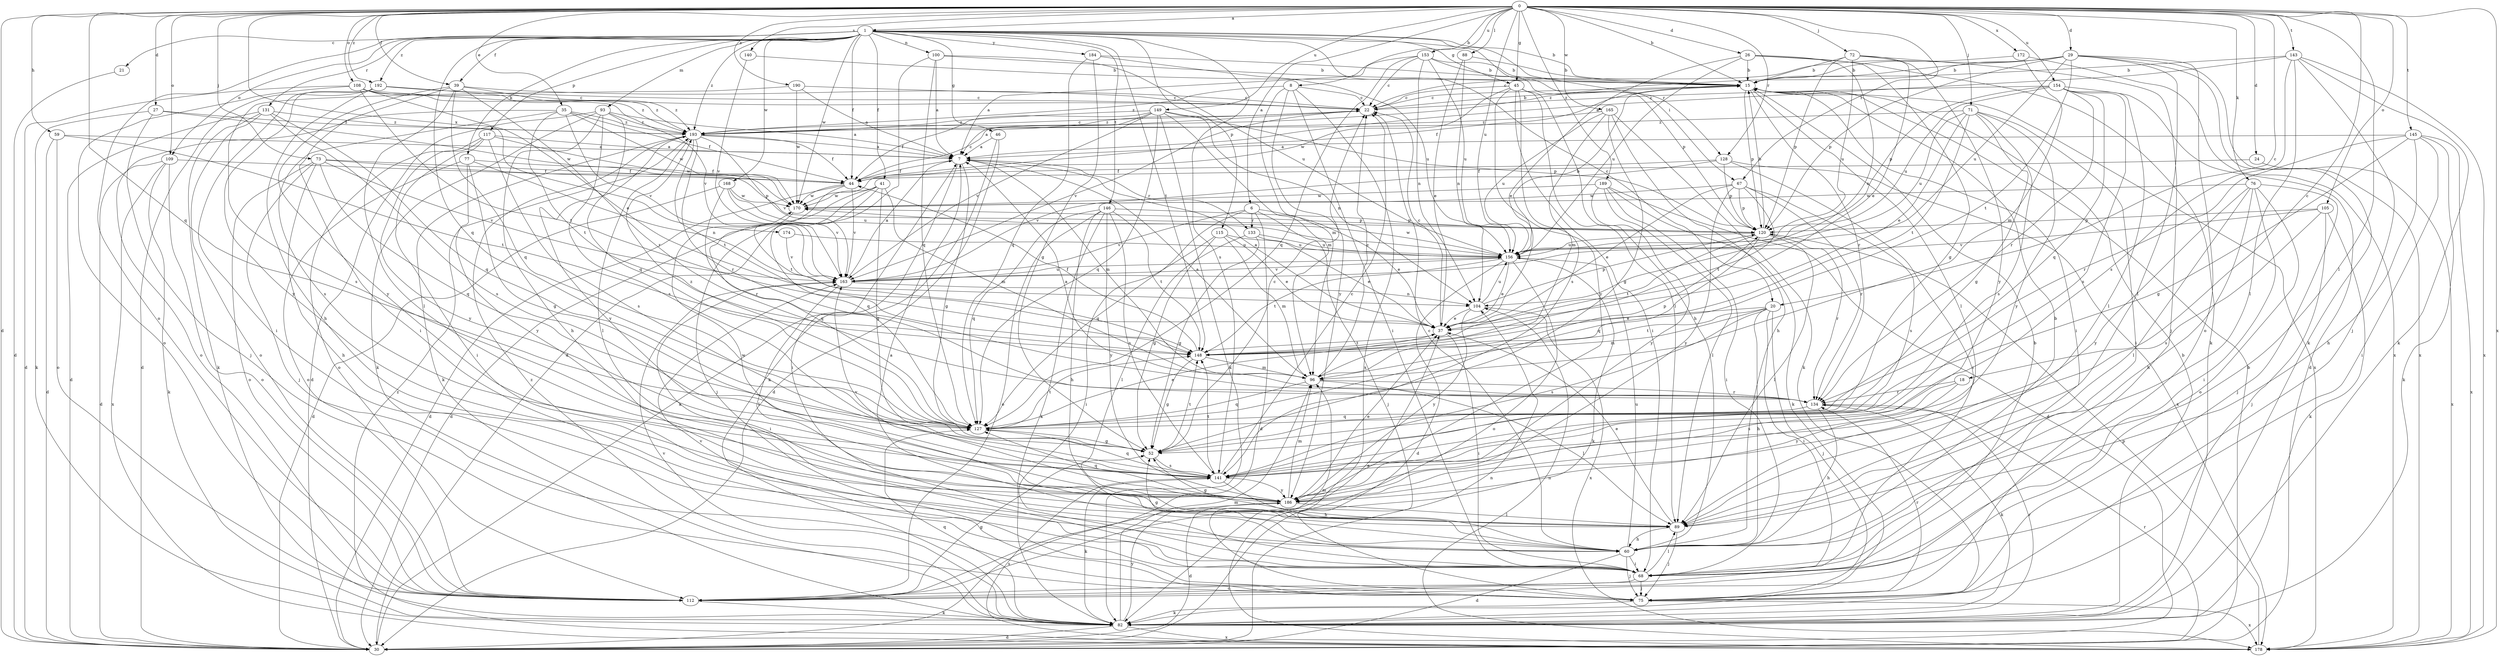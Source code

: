 strict digraph  {
0;
1;
6;
7;
8;
15;
18;
20;
21;
22;
24;
26;
27;
29;
30;
35;
37;
39;
41;
44;
45;
46;
52;
59;
60;
67;
68;
71;
72;
73;
75;
76;
77;
82;
88;
89;
93;
96;
100;
104;
105;
108;
109;
112;
115;
117;
120;
127;
128;
131;
133;
134;
140;
141;
143;
145;
146;
148;
149;
153;
154;
156;
163;
165;
168;
170;
172;
174;
178;
184;
186;
189;
190;
192;
193;
0 -> 1  [label=a];
0 -> 6  [label=a];
0 -> 8  [label=b];
0 -> 15  [label=b];
0 -> 18  [label=c];
0 -> 20  [label=c];
0 -> 24  [label=d];
0 -> 26  [label=d];
0 -> 27  [label=d];
0 -> 29  [label=d];
0 -> 30  [label=d];
0 -> 35  [label=e];
0 -> 39  [label=f];
0 -> 45  [label=g];
0 -> 59  [label=h];
0 -> 67  [label=i];
0 -> 71  [label=j];
0 -> 72  [label=j];
0 -> 73  [label=j];
0 -> 76  [label=k];
0 -> 88  [label=l];
0 -> 89  [label=l];
0 -> 105  [label=o];
0 -> 108  [label=o];
0 -> 109  [label=o];
0 -> 127  [label=q];
0 -> 128  [label=r];
0 -> 140  [label=s];
0 -> 143  [label=t];
0 -> 145  [label=t];
0 -> 149  [label=u];
0 -> 153  [label=u];
0 -> 154  [label=u];
0 -> 156  [label=u];
0 -> 165  [label=w];
0 -> 172  [label=x];
0 -> 174  [label=x];
0 -> 178  [label=x];
0 -> 189  [label=z];
0 -> 190  [label=z];
0 -> 192  [label=z];
1 -> 15  [label=b];
1 -> 20  [label=c];
1 -> 21  [label=c];
1 -> 39  [label=f];
1 -> 41  [label=f];
1 -> 44  [label=f];
1 -> 45  [label=g];
1 -> 46  [label=g];
1 -> 67  [label=i];
1 -> 77  [label=k];
1 -> 93  [label=m];
1 -> 100  [label=n];
1 -> 109  [label=o];
1 -> 112  [label=o];
1 -> 115  [label=p];
1 -> 117  [label=p];
1 -> 127  [label=q];
1 -> 128  [label=r];
1 -> 131  [label=r];
1 -> 141  [label=s];
1 -> 146  [label=t];
1 -> 148  [label=t];
1 -> 168  [label=w];
1 -> 170  [label=w];
1 -> 184  [label=y];
1 -> 192  [label=z];
1 -> 193  [label=z];
6 -> 30  [label=d];
6 -> 37  [label=e];
6 -> 75  [label=j];
6 -> 127  [label=q];
6 -> 133  [label=r];
6 -> 163  [label=v];
7 -> 44  [label=f];
7 -> 52  [label=g];
7 -> 68  [label=i];
7 -> 96  [label=m];
7 -> 133  [label=r];
8 -> 22  [label=c];
8 -> 68  [label=i];
8 -> 96  [label=m];
8 -> 178  [label=x];
8 -> 186  [label=y];
8 -> 193  [label=z];
15 -> 22  [label=c];
15 -> 44  [label=f];
15 -> 68  [label=i];
15 -> 89  [label=l];
15 -> 120  [label=p];
15 -> 134  [label=r];
15 -> 178  [label=x];
18 -> 134  [label=r];
18 -> 141  [label=s];
18 -> 186  [label=y];
20 -> 37  [label=e];
20 -> 60  [label=h];
20 -> 68  [label=i];
20 -> 75  [label=j];
20 -> 96  [label=m];
20 -> 141  [label=s];
20 -> 148  [label=t];
21 -> 30  [label=d];
22 -> 15  [label=b];
22 -> 163  [label=v];
22 -> 193  [label=z];
24 -> 44  [label=f];
24 -> 178  [label=x];
26 -> 15  [label=b];
26 -> 37  [label=e];
26 -> 52  [label=g];
26 -> 82  [label=k];
26 -> 104  [label=n];
26 -> 156  [label=u];
27 -> 75  [label=j];
27 -> 82  [label=k];
27 -> 170  [label=w];
27 -> 193  [label=z];
29 -> 15  [label=b];
29 -> 22  [label=c];
29 -> 82  [label=k];
29 -> 89  [label=l];
29 -> 112  [label=o];
29 -> 120  [label=p];
29 -> 148  [label=t];
29 -> 156  [label=u];
29 -> 178  [label=x];
29 -> 193  [label=z];
30 -> 7  [label=a];
30 -> 15  [label=b];
30 -> 104  [label=n];
30 -> 134  [label=r];
35 -> 44  [label=f];
35 -> 112  [label=o];
35 -> 141  [label=s];
35 -> 148  [label=t];
35 -> 163  [label=v];
35 -> 170  [label=w];
35 -> 193  [label=z];
37 -> 7  [label=a];
37 -> 22  [label=c];
37 -> 68  [label=i];
37 -> 148  [label=t];
39 -> 22  [label=c];
39 -> 68  [label=i];
39 -> 89  [label=l];
39 -> 127  [label=q];
39 -> 134  [label=r];
39 -> 186  [label=y];
39 -> 193  [label=z];
41 -> 30  [label=d];
41 -> 52  [label=g];
41 -> 75  [label=j];
41 -> 96  [label=m];
41 -> 127  [label=q];
41 -> 170  [label=w];
44 -> 22  [label=c];
44 -> 30  [label=d];
44 -> 148  [label=t];
44 -> 163  [label=v];
44 -> 170  [label=w];
45 -> 22  [label=c];
45 -> 60  [label=h];
45 -> 68  [label=i];
45 -> 89  [label=l];
45 -> 141  [label=s];
45 -> 170  [label=w];
45 -> 186  [label=y];
46 -> 7  [label=a];
46 -> 30  [label=d];
46 -> 82  [label=k];
52 -> 22  [label=c];
52 -> 141  [label=s];
52 -> 148  [label=t];
59 -> 7  [label=a];
59 -> 30  [label=d];
59 -> 112  [label=o];
59 -> 148  [label=t];
60 -> 7  [label=a];
60 -> 15  [label=b];
60 -> 22  [label=c];
60 -> 30  [label=d];
60 -> 52  [label=g];
60 -> 68  [label=i];
60 -> 75  [label=j];
60 -> 156  [label=u];
67 -> 37  [label=e];
67 -> 120  [label=p];
67 -> 134  [label=r];
67 -> 141  [label=s];
67 -> 148  [label=t];
67 -> 170  [label=w];
67 -> 186  [label=y];
68 -> 75  [label=j];
68 -> 89  [label=l];
68 -> 112  [label=o];
71 -> 37  [label=e];
71 -> 52  [label=g];
71 -> 68  [label=i];
71 -> 141  [label=s];
71 -> 148  [label=t];
71 -> 156  [label=u];
71 -> 186  [label=y];
71 -> 193  [label=z];
72 -> 15  [label=b];
72 -> 37  [label=e];
72 -> 75  [label=j];
72 -> 120  [label=p];
72 -> 156  [label=u];
72 -> 186  [label=y];
73 -> 44  [label=f];
73 -> 60  [label=h];
73 -> 75  [label=j];
73 -> 112  [label=o];
73 -> 120  [label=p];
73 -> 127  [label=q];
73 -> 163  [label=v];
75 -> 82  [label=k];
75 -> 96  [label=m];
75 -> 134  [label=r];
75 -> 163  [label=v];
75 -> 178  [label=x];
76 -> 60  [label=h];
76 -> 68  [label=i];
76 -> 75  [label=j];
76 -> 89  [label=l];
76 -> 112  [label=o];
76 -> 170  [label=w];
76 -> 186  [label=y];
77 -> 44  [label=f];
77 -> 52  [label=g];
77 -> 104  [label=n];
77 -> 112  [label=o];
77 -> 186  [label=y];
82 -> 15  [label=b];
82 -> 30  [label=d];
82 -> 96  [label=m];
82 -> 127  [label=q];
82 -> 134  [label=r];
82 -> 163  [label=v];
82 -> 178  [label=x];
82 -> 186  [label=y];
82 -> 193  [label=z];
88 -> 15  [label=b];
88 -> 37  [label=e];
88 -> 104  [label=n];
89 -> 37  [label=e];
89 -> 52  [label=g];
89 -> 60  [label=h];
89 -> 75  [label=j];
93 -> 7  [label=a];
93 -> 30  [label=d];
93 -> 60  [label=h];
93 -> 82  [label=k];
93 -> 127  [label=q];
93 -> 141  [label=s];
93 -> 193  [label=z];
96 -> 7  [label=a];
96 -> 22  [label=c];
96 -> 89  [label=l];
96 -> 120  [label=p];
96 -> 127  [label=q];
96 -> 134  [label=r];
100 -> 7  [label=a];
100 -> 15  [label=b];
100 -> 30  [label=d];
100 -> 127  [label=q];
100 -> 156  [label=u];
104 -> 37  [label=e];
104 -> 120  [label=p];
104 -> 156  [label=u];
104 -> 178  [label=x];
104 -> 186  [label=y];
105 -> 75  [label=j];
105 -> 82  [label=k];
105 -> 120  [label=p];
105 -> 141  [label=s];
105 -> 163  [label=v];
108 -> 22  [label=c];
108 -> 30  [label=d];
108 -> 37  [label=e];
108 -> 112  [label=o];
108 -> 148  [label=t];
108 -> 163  [label=v];
108 -> 193  [label=z];
109 -> 30  [label=d];
109 -> 44  [label=f];
109 -> 82  [label=k];
109 -> 112  [label=o];
109 -> 178  [label=x];
112 -> 15  [label=b];
112 -> 37  [label=e];
112 -> 52  [label=g];
112 -> 82  [label=k];
115 -> 37  [label=e];
115 -> 52  [label=g];
115 -> 68  [label=i];
115 -> 96  [label=m];
115 -> 156  [label=u];
117 -> 7  [label=a];
117 -> 68  [label=i];
117 -> 112  [label=o];
117 -> 141  [label=s];
117 -> 170  [label=w];
117 -> 186  [label=y];
120 -> 15  [label=b];
120 -> 89  [label=l];
120 -> 127  [label=q];
120 -> 134  [label=r];
120 -> 148  [label=t];
120 -> 156  [label=u];
127 -> 37  [label=e];
127 -> 52  [label=g];
127 -> 148  [label=t];
127 -> 193  [label=z];
128 -> 44  [label=f];
128 -> 68  [label=i];
128 -> 120  [label=p];
128 -> 163  [label=v];
128 -> 178  [label=x];
131 -> 30  [label=d];
131 -> 82  [label=k];
131 -> 112  [label=o];
131 -> 127  [label=q];
131 -> 141  [label=s];
131 -> 193  [label=z];
133 -> 37  [label=e];
133 -> 52  [label=g];
133 -> 89  [label=l];
133 -> 156  [label=u];
134 -> 7  [label=a];
134 -> 60  [label=h];
134 -> 82  [label=k];
134 -> 127  [label=q];
140 -> 15  [label=b];
140 -> 163  [label=v];
141 -> 22  [label=c];
141 -> 60  [label=h];
141 -> 82  [label=k];
141 -> 127  [label=q];
141 -> 148  [label=t];
141 -> 186  [label=y];
143 -> 7  [label=a];
143 -> 15  [label=b];
143 -> 75  [label=j];
143 -> 82  [label=k];
143 -> 89  [label=l];
143 -> 141  [label=s];
143 -> 178  [label=x];
145 -> 7  [label=a];
145 -> 52  [label=g];
145 -> 60  [label=h];
145 -> 68  [label=i];
145 -> 82  [label=k];
145 -> 134  [label=r];
145 -> 178  [label=x];
146 -> 60  [label=h];
146 -> 82  [label=k];
146 -> 112  [label=o];
146 -> 120  [label=p];
146 -> 127  [label=q];
146 -> 141  [label=s];
146 -> 148  [label=t];
146 -> 186  [label=y];
148 -> 44  [label=f];
148 -> 52  [label=g];
148 -> 96  [label=m];
149 -> 7  [label=a];
149 -> 44  [label=f];
149 -> 82  [label=k];
149 -> 96  [label=m];
149 -> 104  [label=n];
149 -> 120  [label=p];
149 -> 127  [label=q];
149 -> 163  [label=v];
149 -> 193  [label=z];
153 -> 7  [label=a];
153 -> 15  [label=b];
153 -> 22  [label=c];
153 -> 104  [label=n];
153 -> 120  [label=p];
153 -> 127  [label=q];
153 -> 156  [label=u];
154 -> 22  [label=c];
154 -> 30  [label=d];
154 -> 89  [label=l];
154 -> 120  [label=p];
154 -> 127  [label=q];
154 -> 134  [label=r];
154 -> 141  [label=s];
154 -> 156  [label=u];
156 -> 15  [label=b];
156 -> 30  [label=d];
156 -> 37  [label=e];
156 -> 82  [label=k];
156 -> 112  [label=o];
156 -> 148  [label=t];
156 -> 163  [label=v];
156 -> 170  [label=w];
163 -> 7  [label=a];
163 -> 68  [label=i];
163 -> 89  [label=l];
163 -> 104  [label=n];
163 -> 156  [label=u];
165 -> 52  [label=g];
165 -> 60  [label=h];
165 -> 82  [label=k];
165 -> 96  [label=m];
165 -> 156  [label=u];
165 -> 193  [label=z];
168 -> 30  [label=d];
168 -> 134  [label=r];
168 -> 156  [label=u];
168 -> 163  [label=v];
168 -> 170  [label=w];
170 -> 120  [label=p];
170 -> 127  [label=q];
172 -> 15  [label=b];
172 -> 96  [label=m];
172 -> 178  [label=x];
174 -> 156  [label=u];
174 -> 163  [label=v];
178 -> 104  [label=n];
178 -> 120  [label=p];
178 -> 141  [label=s];
178 -> 193  [label=z];
184 -> 15  [label=b];
184 -> 52  [label=g];
184 -> 127  [label=q];
184 -> 156  [label=u];
186 -> 30  [label=d];
186 -> 37  [label=e];
186 -> 89  [label=l];
186 -> 96  [label=m];
186 -> 127  [label=q];
186 -> 163  [label=v];
186 -> 170  [label=w];
189 -> 30  [label=d];
189 -> 68  [label=i];
189 -> 82  [label=k];
189 -> 89  [label=l];
189 -> 170  [label=w];
189 -> 186  [label=y];
190 -> 7  [label=a];
190 -> 22  [label=c];
190 -> 141  [label=s];
190 -> 170  [label=w];
192 -> 22  [label=c];
192 -> 30  [label=d];
192 -> 60  [label=h];
192 -> 68  [label=i];
192 -> 186  [label=y];
192 -> 193  [label=z];
193 -> 7  [label=a];
193 -> 22  [label=c];
193 -> 44  [label=f];
193 -> 82  [label=k];
193 -> 89  [label=l];
193 -> 134  [label=r];
193 -> 148  [label=t];
193 -> 163  [label=v];
193 -> 186  [label=y];
}
